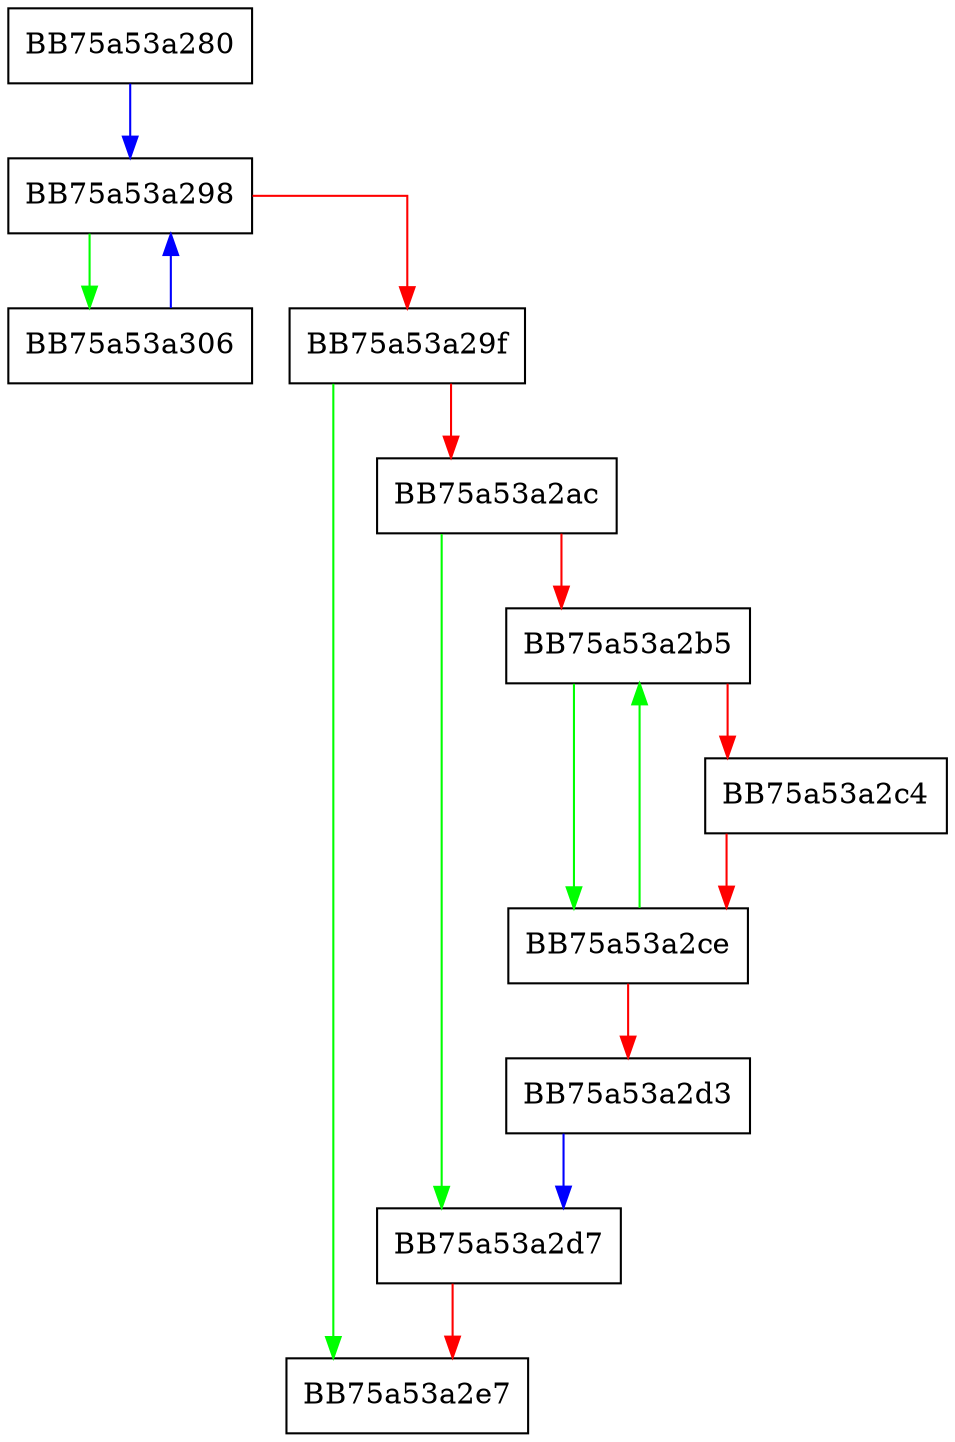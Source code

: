 digraph _Tidy {
  node [shape="box"];
  graph [splines=ortho];
  BB75a53a280 -> BB75a53a298 [color="blue"];
  BB75a53a298 -> BB75a53a306 [color="green"];
  BB75a53a298 -> BB75a53a29f [color="red"];
  BB75a53a29f -> BB75a53a2e7 [color="green"];
  BB75a53a29f -> BB75a53a2ac [color="red"];
  BB75a53a2ac -> BB75a53a2d7 [color="green"];
  BB75a53a2ac -> BB75a53a2b5 [color="red"];
  BB75a53a2b5 -> BB75a53a2ce [color="green"];
  BB75a53a2b5 -> BB75a53a2c4 [color="red"];
  BB75a53a2c4 -> BB75a53a2ce [color="red"];
  BB75a53a2ce -> BB75a53a2b5 [color="green"];
  BB75a53a2ce -> BB75a53a2d3 [color="red"];
  BB75a53a2d3 -> BB75a53a2d7 [color="blue"];
  BB75a53a2d7 -> BB75a53a2e7 [color="red"];
  BB75a53a306 -> BB75a53a298 [color="blue"];
}
